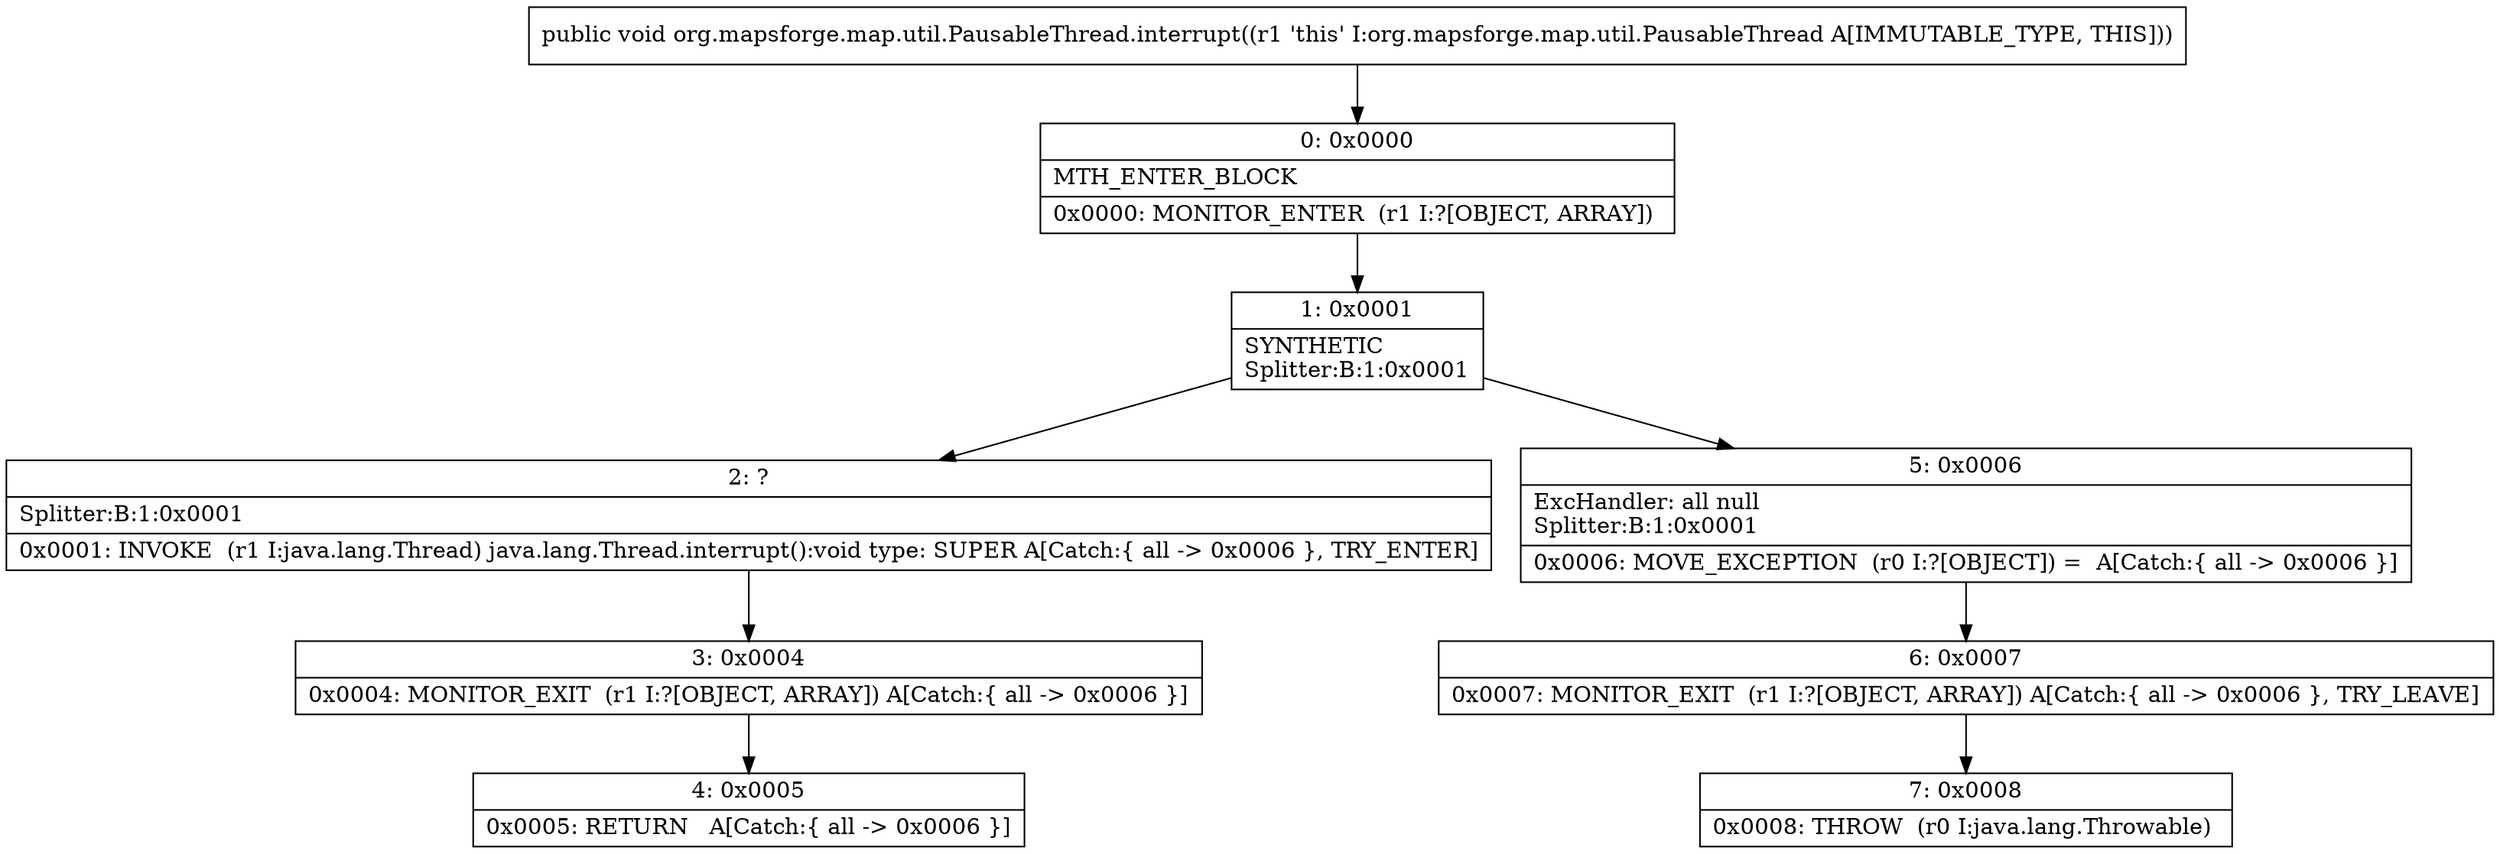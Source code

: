 digraph "CFG fororg.mapsforge.map.util.PausableThread.interrupt()V" {
Node_0 [shape=record,label="{0\:\ 0x0000|MTH_ENTER_BLOCK\l|0x0000: MONITOR_ENTER  (r1 I:?[OBJECT, ARRAY]) \l}"];
Node_1 [shape=record,label="{1\:\ 0x0001|SYNTHETIC\lSplitter:B:1:0x0001\l}"];
Node_2 [shape=record,label="{2\:\ ?|Splitter:B:1:0x0001\l|0x0001: INVOKE  (r1 I:java.lang.Thread) java.lang.Thread.interrupt():void type: SUPER A[Catch:\{ all \-\> 0x0006 \}, TRY_ENTER]\l}"];
Node_3 [shape=record,label="{3\:\ 0x0004|0x0004: MONITOR_EXIT  (r1 I:?[OBJECT, ARRAY]) A[Catch:\{ all \-\> 0x0006 \}]\l}"];
Node_4 [shape=record,label="{4\:\ 0x0005|0x0005: RETURN   A[Catch:\{ all \-\> 0x0006 \}]\l}"];
Node_5 [shape=record,label="{5\:\ 0x0006|ExcHandler: all null\lSplitter:B:1:0x0001\l|0x0006: MOVE_EXCEPTION  (r0 I:?[OBJECT]) =  A[Catch:\{ all \-\> 0x0006 \}]\l}"];
Node_6 [shape=record,label="{6\:\ 0x0007|0x0007: MONITOR_EXIT  (r1 I:?[OBJECT, ARRAY]) A[Catch:\{ all \-\> 0x0006 \}, TRY_LEAVE]\l}"];
Node_7 [shape=record,label="{7\:\ 0x0008|0x0008: THROW  (r0 I:java.lang.Throwable) \l}"];
MethodNode[shape=record,label="{public void org.mapsforge.map.util.PausableThread.interrupt((r1 'this' I:org.mapsforge.map.util.PausableThread A[IMMUTABLE_TYPE, THIS])) }"];
MethodNode -> Node_0;
Node_0 -> Node_1;
Node_1 -> Node_2;
Node_1 -> Node_5;
Node_2 -> Node_3;
Node_3 -> Node_4;
Node_5 -> Node_6;
Node_6 -> Node_7;
}


